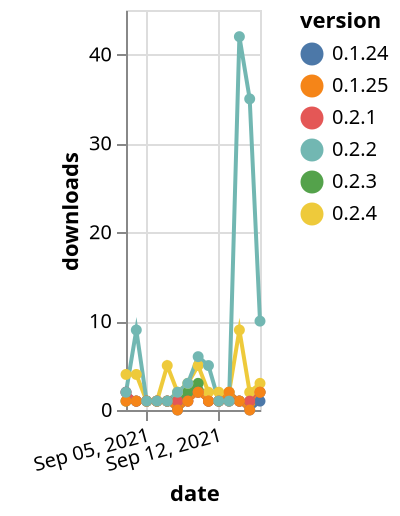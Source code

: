 {"$schema": "https://vega.github.io/schema/vega-lite/v5.json", "description": "A simple bar chart with embedded data.", "data": {"values": [{"date": "2021-09-03", "total": 558, "delta": 1, "version": "0.2.3"}, {"date": "2021-09-04", "total": 559, "delta": 1, "version": "0.2.3"}, {"date": "2021-09-05", "total": 560, "delta": 1, "version": "0.2.3"}, {"date": "2021-09-06", "total": 561, "delta": 1, "version": "0.2.3"}, {"date": "2021-09-07", "total": 562, "delta": 1, "version": "0.2.3"}, {"date": "2021-09-08", "total": 563, "delta": 1, "version": "0.2.3"}, {"date": "2021-09-09", "total": 565, "delta": 2, "version": "0.2.3"}, {"date": "2021-09-10", "total": 568, "delta": 3, "version": "0.2.3"}, {"date": "2021-09-11", "total": 569, "delta": 1, "version": "0.2.3"}, {"date": "2021-09-12", "total": 570, "delta": 1, "version": "0.2.3"}, {"date": "2021-09-13", "total": 571, "delta": 1, "version": "0.2.3"}, {"date": "2021-09-14", "total": 572, "delta": 1, "version": "0.2.3"}, {"date": "2021-09-15", "total": 573, "delta": 1, "version": "0.2.3"}, {"date": "2021-09-16", "total": 575, "delta": 2, "version": "0.2.3"}, {"date": "2021-09-03", "total": 181, "delta": 2, "version": "0.1.24"}, {"date": "2021-09-04", "total": 182, "delta": 1, "version": "0.1.24"}, {"date": "2021-09-05", "total": 183, "delta": 1, "version": "0.1.24"}, {"date": "2021-09-06", "total": 184, "delta": 1, "version": "0.1.24"}, {"date": "2021-09-07", "total": 185, "delta": 1, "version": "0.1.24"}, {"date": "2021-09-08", "total": 185, "delta": 0, "version": "0.1.24"}, {"date": "2021-09-09", "total": 186, "delta": 1, "version": "0.1.24"}, {"date": "2021-09-10", "total": 188, "delta": 2, "version": "0.1.24"}, {"date": "2021-09-11", "total": 189, "delta": 1, "version": "0.1.24"}, {"date": "2021-09-12", "total": 190, "delta": 1, "version": "0.1.24"}, {"date": "2021-09-13", "total": 192, "delta": 2, "version": "0.1.24"}, {"date": "2021-09-14", "total": 193, "delta": 1, "version": "0.1.24"}, {"date": "2021-09-15", "total": 193, "delta": 0, "version": "0.1.24"}, {"date": "2021-09-16", "total": 194, "delta": 1, "version": "0.1.24"}, {"date": "2021-09-03", "total": 35, "delta": 4, "version": "0.2.4"}, {"date": "2021-09-04", "total": 39, "delta": 4, "version": "0.2.4"}, {"date": "2021-09-05", "total": 40, "delta": 1, "version": "0.2.4"}, {"date": "2021-09-06", "total": 41, "delta": 1, "version": "0.2.4"}, {"date": "2021-09-07", "total": 46, "delta": 5, "version": "0.2.4"}, {"date": "2021-09-08", "total": 48, "delta": 2, "version": "0.2.4"}, {"date": "2021-09-09", "total": 51, "delta": 3, "version": "0.2.4"}, {"date": "2021-09-10", "total": 56, "delta": 5, "version": "0.2.4"}, {"date": "2021-09-11", "total": 58, "delta": 2, "version": "0.2.4"}, {"date": "2021-09-12", "total": 60, "delta": 2, "version": "0.2.4"}, {"date": "2021-09-13", "total": 62, "delta": 2, "version": "0.2.4"}, {"date": "2021-09-14", "total": 71, "delta": 9, "version": "0.2.4"}, {"date": "2021-09-15", "total": 73, "delta": 2, "version": "0.2.4"}, {"date": "2021-09-16", "total": 76, "delta": 3, "version": "0.2.4"}, {"date": "2021-09-03", "total": 188, "delta": 2, "version": "0.2.1"}, {"date": "2021-09-04", "total": 189, "delta": 1, "version": "0.2.1"}, {"date": "2021-09-05", "total": 190, "delta": 1, "version": "0.2.1"}, {"date": "2021-09-06", "total": 191, "delta": 1, "version": "0.2.1"}, {"date": "2021-09-07", "total": 192, "delta": 1, "version": "0.2.1"}, {"date": "2021-09-08", "total": 193, "delta": 1, "version": "0.2.1"}, {"date": "2021-09-09", "total": 194, "delta": 1, "version": "0.2.1"}, {"date": "2021-09-10", "total": 196, "delta": 2, "version": "0.2.1"}, {"date": "2021-09-11", "total": 197, "delta": 1, "version": "0.2.1"}, {"date": "2021-09-12", "total": 198, "delta": 1, "version": "0.2.1"}, {"date": "2021-09-13", "total": 199, "delta": 1, "version": "0.2.1"}, {"date": "2021-09-14", "total": 200, "delta": 1, "version": "0.2.1"}, {"date": "2021-09-15", "total": 201, "delta": 1, "version": "0.2.1"}, {"date": "2021-09-16", "total": 203, "delta": 2, "version": "0.2.1"}, {"date": "2021-09-03", "total": 225, "delta": 1, "version": "0.1.25"}, {"date": "2021-09-04", "total": 226, "delta": 1, "version": "0.1.25"}, {"date": "2021-09-05", "total": 227, "delta": 1, "version": "0.1.25"}, {"date": "2021-09-06", "total": 228, "delta": 1, "version": "0.1.25"}, {"date": "2021-09-07", "total": 229, "delta": 1, "version": "0.1.25"}, {"date": "2021-09-08", "total": 229, "delta": 0, "version": "0.1.25"}, {"date": "2021-09-09", "total": 230, "delta": 1, "version": "0.1.25"}, {"date": "2021-09-10", "total": 232, "delta": 2, "version": "0.1.25"}, {"date": "2021-09-11", "total": 233, "delta": 1, "version": "0.1.25"}, {"date": "2021-09-12", "total": 234, "delta": 1, "version": "0.1.25"}, {"date": "2021-09-13", "total": 236, "delta": 2, "version": "0.1.25"}, {"date": "2021-09-14", "total": 237, "delta": 1, "version": "0.1.25"}, {"date": "2021-09-15", "total": 237, "delta": 0, "version": "0.1.25"}, {"date": "2021-09-16", "total": 239, "delta": 2, "version": "0.1.25"}, {"date": "2021-09-03", "total": 1770, "delta": 2, "version": "0.2.2"}, {"date": "2021-09-04", "total": 1779, "delta": 9, "version": "0.2.2"}, {"date": "2021-09-05", "total": 1780, "delta": 1, "version": "0.2.2"}, {"date": "2021-09-06", "total": 1781, "delta": 1, "version": "0.2.2"}, {"date": "2021-09-07", "total": 1782, "delta": 1, "version": "0.2.2"}, {"date": "2021-09-08", "total": 1784, "delta": 2, "version": "0.2.2"}, {"date": "2021-09-09", "total": 1787, "delta": 3, "version": "0.2.2"}, {"date": "2021-09-10", "total": 1793, "delta": 6, "version": "0.2.2"}, {"date": "2021-09-11", "total": 1798, "delta": 5, "version": "0.2.2"}, {"date": "2021-09-12", "total": 1799, "delta": 1, "version": "0.2.2"}, {"date": "2021-09-13", "total": 1800, "delta": 1, "version": "0.2.2"}, {"date": "2021-09-14", "total": 1842, "delta": 42, "version": "0.2.2"}, {"date": "2021-09-15", "total": 1877, "delta": 35, "version": "0.2.2"}, {"date": "2021-09-16", "total": 1887, "delta": 10, "version": "0.2.2"}]}, "width": "container", "mark": {"type": "line", "point": {"filled": true}}, "encoding": {"x": {"field": "date", "type": "temporal", "timeUnit": "yearmonthdate", "title": "date", "axis": {"labelAngle": -15}}, "y": {"field": "delta", "type": "quantitative", "title": "downloads"}, "color": {"field": "version", "type": "nominal"}, "tooltip": {"field": "delta"}}}